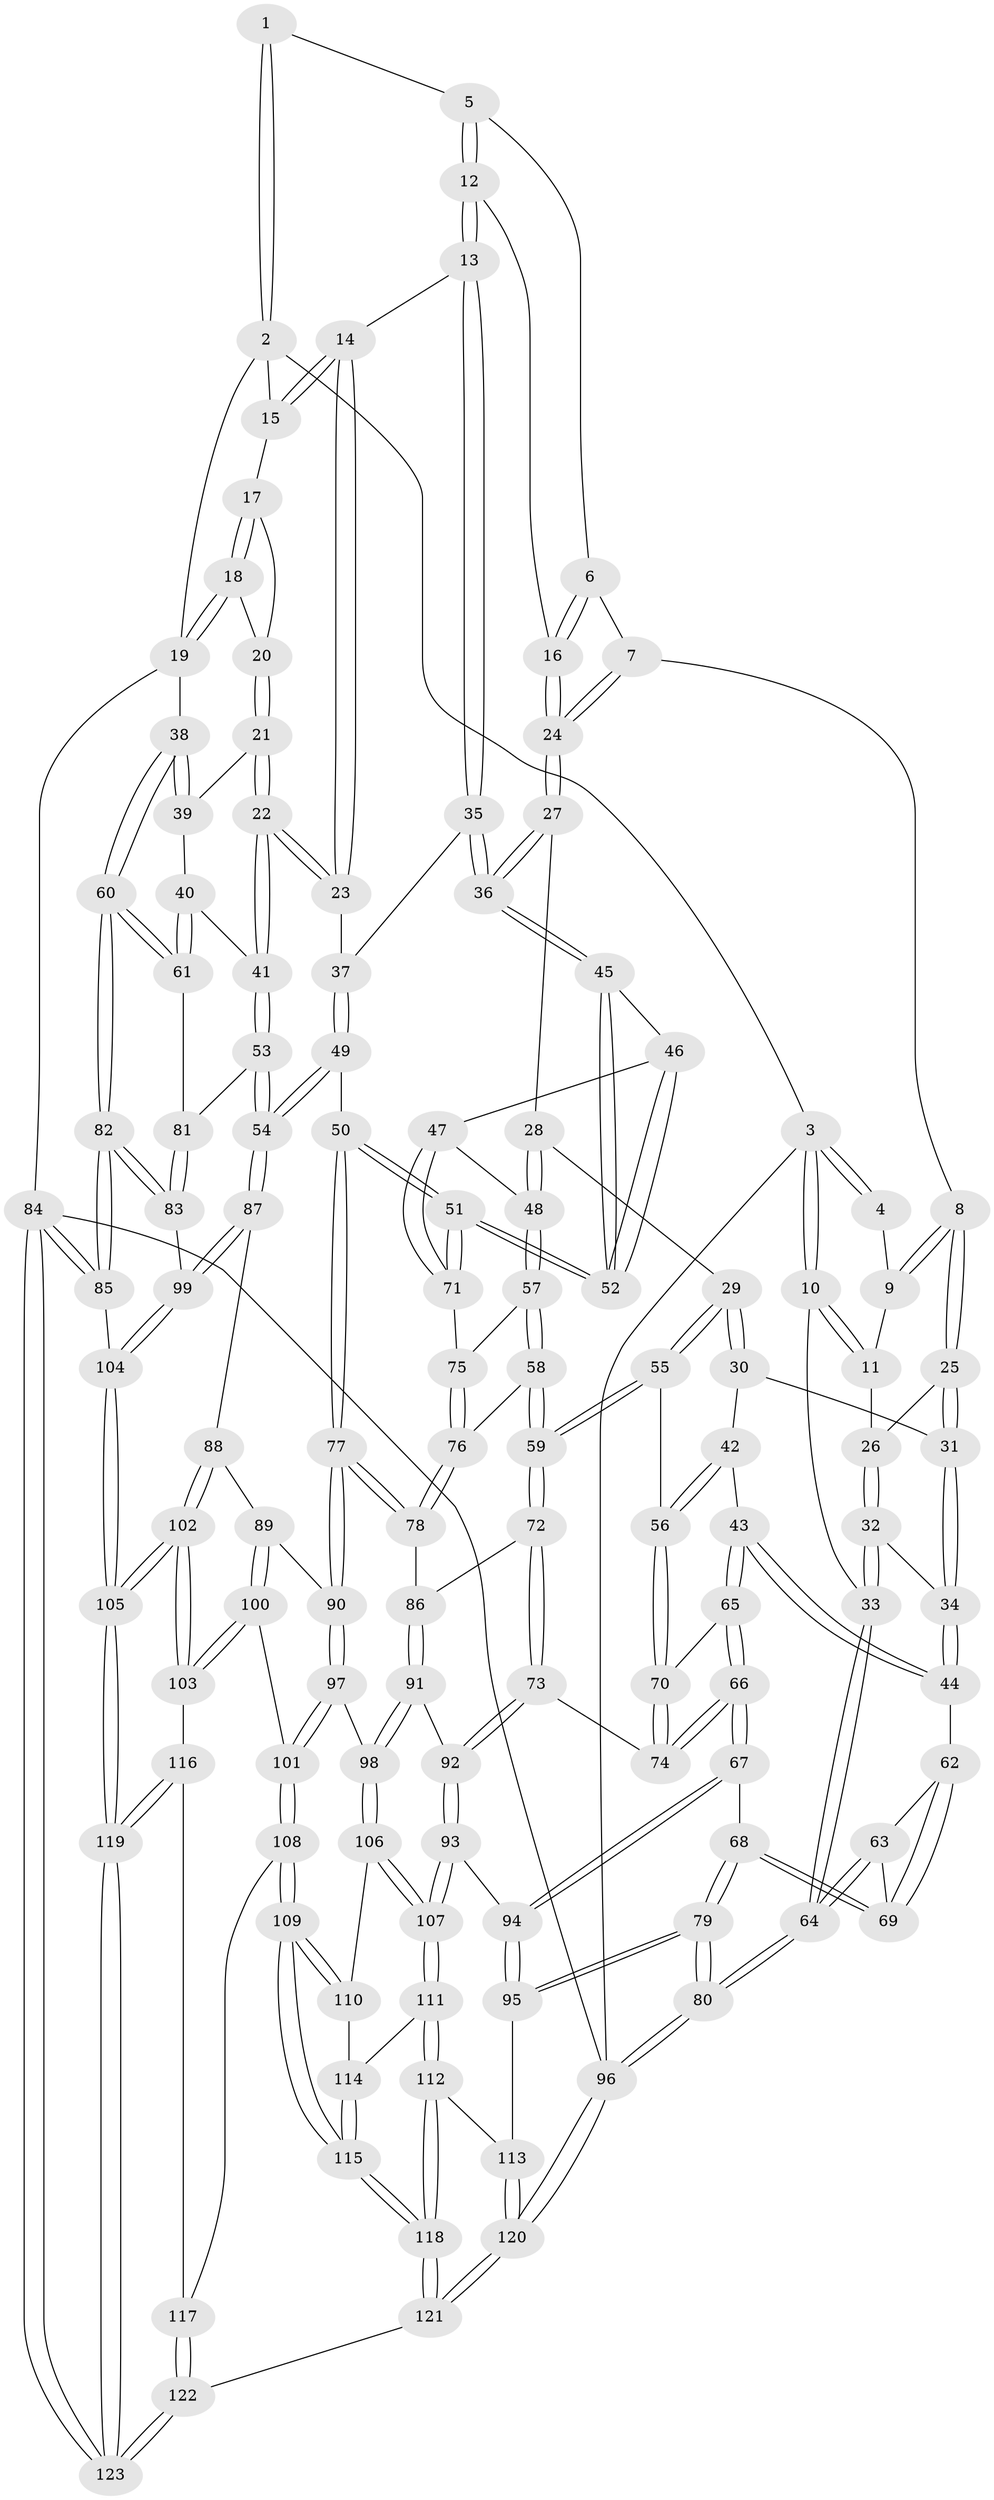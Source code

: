 // coarse degree distribution, {3: 0.08860759493670886, 6: 0.11392405063291139, 4: 0.379746835443038, 5: 0.4177215189873418}
// Generated by graph-tools (version 1.1) at 2025/42/03/06/25 10:42:35]
// undirected, 123 vertices, 304 edges
graph export_dot {
graph [start="1"]
  node [color=gray90,style=filled];
  1 [pos="+0.3738886522838916+0"];
  2 [pos="+0.6094709066236917+0"];
  3 [pos="+0+0"];
  4 [pos="+0.26096558908709794+0"];
  5 [pos="+0.38661341007003164+0.14100066187229854"];
  6 [pos="+0.35900511315192823+0.17387552096040743"];
  7 [pos="+0.3134181744157198+0.2129210661642512"];
  8 [pos="+0.25352177942066384+0.19149836433498862"];
  9 [pos="+0.2309335170518899+0"];
  10 [pos="+0+0.18843701024529783"];
  11 [pos="+0.030434153605420032+0.1556467195620473"];
  12 [pos="+0.5056885125269435+0.2668979423556616"];
  13 [pos="+0.5355464685120728+0.25856655386504196"];
  14 [pos="+0.5998306662843232+0.21335482109214937"];
  15 [pos="+0.6387674894915715+0"];
  16 [pos="+0.5010868374210655+0.26935543497946246"];
  17 [pos="+0.8073349560890873+0.09640778230758186"];
  18 [pos="+1+0.009764256943821813"];
  19 [pos="+1+0"];
  20 [pos="+0.8501977626105921+0.17529118657652107"];
  21 [pos="+0.8817979573367353+0.3005678410824099"];
  22 [pos="+0.7680890916750067+0.35654867050036015"];
  23 [pos="+0.7383262436355305+0.33930991054428444"];
  24 [pos="+0.4166656176260711+0.31841848370062203"];
  25 [pos="+0.19718043940440935+0.25653359270319676"];
  26 [pos="+0.10709446417473642+0.23931988173064925"];
  27 [pos="+0.40330540124750586+0.3403486455067159"];
  28 [pos="+0.3626120133709515+0.37762916559954657"];
  29 [pos="+0.2958171136626212+0.39411938359164583"];
  30 [pos="+0.25869967322651544+0.379622223493157"];
  31 [pos="+0.22697325545798705+0.3596362075062458"];
  32 [pos="+0.03785626141596843+0.3985260273998372"];
  33 [pos="+0+0.4075629653386352"];
  34 [pos="+0.08621825478281367+0.4231642253027195"];
  35 [pos="+0.5602400378757723+0.4211503637687714"];
  36 [pos="+0.5013780173514627+0.45798752575699386"];
  37 [pos="+0.5899305047594792+0.44400460862241353"];
  38 [pos="+1+0.31422865833388125"];
  39 [pos="+0.9337233247167949+0.3060886923845679"];
  40 [pos="+0.8987439722945867+0.4811719478529384"];
  41 [pos="+0.7704865168777449+0.4975217930563599"];
  42 [pos="+0.1942361568186923+0.4757904847222995"];
  43 [pos="+0.138189756998997+0.4923334196080197"];
  44 [pos="+0.10088417005020654+0.46106163475900114"];
  45 [pos="+0.499697373029104+0.46578871865614613"];
  46 [pos="+0.4459581072809964+0.5007248607240404"];
  47 [pos="+0.439296480939925+0.5037871782348358"];
  48 [pos="+0.41231693169082745+0.5061664173288662"];
  49 [pos="+0.6244466066820287+0.5503012693836045"];
  50 [pos="+0.5701626665915142+0.5606680878856997"];
  51 [pos="+0.5647530408658615+0.557702460304124"];
  52 [pos="+0.5573550715146605+0.5488738152007874"];
  53 [pos="+0.7452703298935214+0.5814938052664687"];
  54 [pos="+0.7421225214240373+0.5860106327453655"];
  55 [pos="+0.28207097512483337+0.4882611358326874"];
  56 [pos="+0.24309609500337634+0.5186525090934395"];
  57 [pos="+0.4039633828737414+0.5236419428215754"];
  58 [pos="+0.37566238482679565+0.5683569965412705"];
  59 [pos="+0.35928193381818235+0.5800821517713577"];
  60 [pos="+1+0.4613733389196443"];
  61 [pos="+1+0.4999238614310789"];
  62 [pos="+0.0961083824272622+0.4720965671387768"];
  63 [pos="+0.004483421727818551+0.5591403185518998"];
  64 [pos="+0+0.565169822456763"];
  65 [pos="+0.14559307400520757+0.5067081688533502"];
  66 [pos="+0.14603664004774827+0.6242817532240843"];
  67 [pos="+0.13900747772559963+0.6305166941381992"];
  68 [pos="+0.11606582509060791+0.6273045701757016"];
  69 [pos="+0.0723880851736081+0.574141972398131"];
  70 [pos="+0.23149103518880843+0.5356378124402429"];
  71 [pos="+0.4928559992648957+0.5564967777635347"];
  72 [pos="+0.35246498834078654+0.5965470134523538"];
  73 [pos="+0.2881003838684197+0.6311752223555482"];
  74 [pos="+0.22533303123045023+0.600421830985071"];
  75 [pos="+0.47552562183767016+0.5672983966047525"];
  76 [pos="+0.4544462841683703+0.5940489769984989"];
  77 [pos="+0.5028025475977668+0.6639932250437431"];
  78 [pos="+0.4935878215246209+0.6551441736392128"];
  79 [pos="+0+0.7770371054427172"];
  80 [pos="+0+0.7701336459724711"];
  81 [pos="+0.9234017882929197+0.5757594184556667"];
  82 [pos="+1+0.7466670412121947"];
  83 [pos="+0.9801530056388434+0.7645098636354039"];
  84 [pos="+1+1"];
  85 [pos="+1+0.7888874907403864"];
  86 [pos="+0.36324797686856847+0.6115392098219655"];
  87 [pos="+0.7459181287218687+0.6499455695046994"];
  88 [pos="+0.6973767390591609+0.7032469557405425"];
  89 [pos="+0.5742783465953483+0.7296890691447326"];
  90 [pos="+0.502728508086987+0.7125601409067491"];
  91 [pos="+0.4217574636438838+0.7491596819591941"];
  92 [pos="+0.27962759763521977+0.7218233871106372"];
  93 [pos="+0.2312931860220354+0.767790207171496"];
  94 [pos="+0.16407531560395736+0.7292191831377919"];
  95 [pos="+0+0.8265473421168907"];
  96 [pos="+0+1"];
  97 [pos="+0.46398482381107825+0.742045788618694"];
  98 [pos="+0.4241508797922305+0.750901334865914"];
  99 [pos="+0.9114628308878907+0.7828158446692732"];
  100 [pos="+0.5795255035688315+0.8343212466354505"];
  101 [pos="+0.5256320054200038+0.8616277203183854"];
  102 [pos="+0.6815938899969818+0.8660117454496131"];
  103 [pos="+0.6649598904250917+0.8659643139237996"];
  104 [pos="+0.8103202315389813+1"];
  105 [pos="+0.8032716973644299+1"];
  106 [pos="+0.40397695016210955+0.7989637769684335"];
  107 [pos="+0.24014182518816943+0.8360833846926671"];
  108 [pos="+0.5074313192330302+0.9147203155042057"];
  109 [pos="+0.4193938871577714+0.9209885298733882"];
  110 [pos="+0.40494411035167077+0.8354543977584091"];
  111 [pos="+0.23853860441154906+0.8444509138723203"];
  112 [pos="+0.213842105544295+0.8893590998390158"];
  113 [pos="+0.05164915871176288+0.879521798555771"];
  114 [pos="+0.30472431448521875+0.8668778368459149"];
  115 [pos="+0.4105506757167344+0.9300326925829276"];
  116 [pos="+0.5779117240562797+0.9180595417220907"];
  117 [pos="+0.513615709845467+0.9205299064600867"];
  118 [pos="+0.2908736508368197+1"];
  119 [pos="+0.8068825054306963+1"];
  120 [pos="+0.13207795358567126+1"];
  121 [pos="+0.2825332882930048+1"];
  122 [pos="+0.6366966801613093+1"];
  123 [pos="+0.8163560715043536+1"];
  1 -- 2;
  1 -- 2;
  1 -- 5;
  2 -- 3;
  2 -- 15;
  2 -- 19;
  3 -- 4;
  3 -- 4;
  3 -- 10;
  3 -- 10;
  3 -- 96;
  4 -- 9;
  5 -- 6;
  5 -- 12;
  5 -- 12;
  6 -- 7;
  6 -- 16;
  6 -- 16;
  7 -- 8;
  7 -- 24;
  7 -- 24;
  8 -- 9;
  8 -- 9;
  8 -- 25;
  8 -- 25;
  9 -- 11;
  10 -- 11;
  10 -- 11;
  10 -- 33;
  11 -- 26;
  12 -- 13;
  12 -- 13;
  12 -- 16;
  13 -- 14;
  13 -- 35;
  13 -- 35;
  14 -- 15;
  14 -- 15;
  14 -- 23;
  14 -- 23;
  15 -- 17;
  16 -- 24;
  16 -- 24;
  17 -- 18;
  17 -- 18;
  17 -- 20;
  18 -- 19;
  18 -- 19;
  18 -- 20;
  19 -- 38;
  19 -- 84;
  20 -- 21;
  20 -- 21;
  21 -- 22;
  21 -- 22;
  21 -- 39;
  22 -- 23;
  22 -- 23;
  22 -- 41;
  22 -- 41;
  23 -- 37;
  24 -- 27;
  24 -- 27;
  25 -- 26;
  25 -- 31;
  25 -- 31;
  26 -- 32;
  26 -- 32;
  27 -- 28;
  27 -- 36;
  27 -- 36;
  28 -- 29;
  28 -- 48;
  28 -- 48;
  29 -- 30;
  29 -- 30;
  29 -- 55;
  29 -- 55;
  30 -- 31;
  30 -- 42;
  31 -- 34;
  31 -- 34;
  32 -- 33;
  32 -- 33;
  32 -- 34;
  33 -- 64;
  33 -- 64;
  34 -- 44;
  34 -- 44;
  35 -- 36;
  35 -- 36;
  35 -- 37;
  36 -- 45;
  36 -- 45;
  37 -- 49;
  37 -- 49;
  38 -- 39;
  38 -- 39;
  38 -- 60;
  38 -- 60;
  39 -- 40;
  40 -- 41;
  40 -- 61;
  40 -- 61;
  41 -- 53;
  41 -- 53;
  42 -- 43;
  42 -- 56;
  42 -- 56;
  43 -- 44;
  43 -- 44;
  43 -- 65;
  43 -- 65;
  44 -- 62;
  45 -- 46;
  45 -- 52;
  45 -- 52;
  46 -- 47;
  46 -- 52;
  46 -- 52;
  47 -- 48;
  47 -- 71;
  47 -- 71;
  48 -- 57;
  48 -- 57;
  49 -- 50;
  49 -- 54;
  49 -- 54;
  50 -- 51;
  50 -- 51;
  50 -- 77;
  50 -- 77;
  51 -- 52;
  51 -- 52;
  51 -- 71;
  51 -- 71;
  53 -- 54;
  53 -- 54;
  53 -- 81;
  54 -- 87;
  54 -- 87;
  55 -- 56;
  55 -- 59;
  55 -- 59;
  56 -- 70;
  56 -- 70;
  57 -- 58;
  57 -- 58;
  57 -- 75;
  58 -- 59;
  58 -- 59;
  58 -- 76;
  59 -- 72;
  59 -- 72;
  60 -- 61;
  60 -- 61;
  60 -- 82;
  60 -- 82;
  61 -- 81;
  62 -- 63;
  62 -- 69;
  62 -- 69;
  63 -- 64;
  63 -- 64;
  63 -- 69;
  64 -- 80;
  64 -- 80;
  65 -- 66;
  65 -- 66;
  65 -- 70;
  66 -- 67;
  66 -- 67;
  66 -- 74;
  66 -- 74;
  67 -- 68;
  67 -- 94;
  67 -- 94;
  68 -- 69;
  68 -- 69;
  68 -- 79;
  68 -- 79;
  70 -- 74;
  70 -- 74;
  71 -- 75;
  72 -- 73;
  72 -- 73;
  72 -- 86;
  73 -- 74;
  73 -- 92;
  73 -- 92;
  75 -- 76;
  75 -- 76;
  76 -- 78;
  76 -- 78;
  77 -- 78;
  77 -- 78;
  77 -- 90;
  77 -- 90;
  78 -- 86;
  79 -- 80;
  79 -- 80;
  79 -- 95;
  79 -- 95;
  80 -- 96;
  80 -- 96;
  81 -- 83;
  81 -- 83;
  82 -- 83;
  82 -- 83;
  82 -- 85;
  82 -- 85;
  83 -- 99;
  84 -- 85;
  84 -- 85;
  84 -- 123;
  84 -- 123;
  84 -- 96;
  85 -- 104;
  86 -- 91;
  86 -- 91;
  87 -- 88;
  87 -- 99;
  87 -- 99;
  88 -- 89;
  88 -- 102;
  88 -- 102;
  89 -- 90;
  89 -- 100;
  89 -- 100;
  90 -- 97;
  90 -- 97;
  91 -- 92;
  91 -- 98;
  91 -- 98;
  92 -- 93;
  92 -- 93;
  93 -- 94;
  93 -- 107;
  93 -- 107;
  94 -- 95;
  94 -- 95;
  95 -- 113;
  96 -- 120;
  96 -- 120;
  97 -- 98;
  97 -- 101;
  97 -- 101;
  98 -- 106;
  98 -- 106;
  99 -- 104;
  99 -- 104;
  100 -- 101;
  100 -- 103;
  100 -- 103;
  101 -- 108;
  101 -- 108;
  102 -- 103;
  102 -- 103;
  102 -- 105;
  102 -- 105;
  103 -- 116;
  104 -- 105;
  104 -- 105;
  105 -- 119;
  105 -- 119;
  106 -- 107;
  106 -- 107;
  106 -- 110;
  107 -- 111;
  107 -- 111;
  108 -- 109;
  108 -- 109;
  108 -- 117;
  109 -- 110;
  109 -- 110;
  109 -- 115;
  109 -- 115;
  110 -- 114;
  111 -- 112;
  111 -- 112;
  111 -- 114;
  112 -- 113;
  112 -- 118;
  112 -- 118;
  113 -- 120;
  113 -- 120;
  114 -- 115;
  114 -- 115;
  115 -- 118;
  115 -- 118;
  116 -- 117;
  116 -- 119;
  116 -- 119;
  117 -- 122;
  117 -- 122;
  118 -- 121;
  118 -- 121;
  119 -- 123;
  119 -- 123;
  120 -- 121;
  120 -- 121;
  121 -- 122;
  122 -- 123;
  122 -- 123;
}
